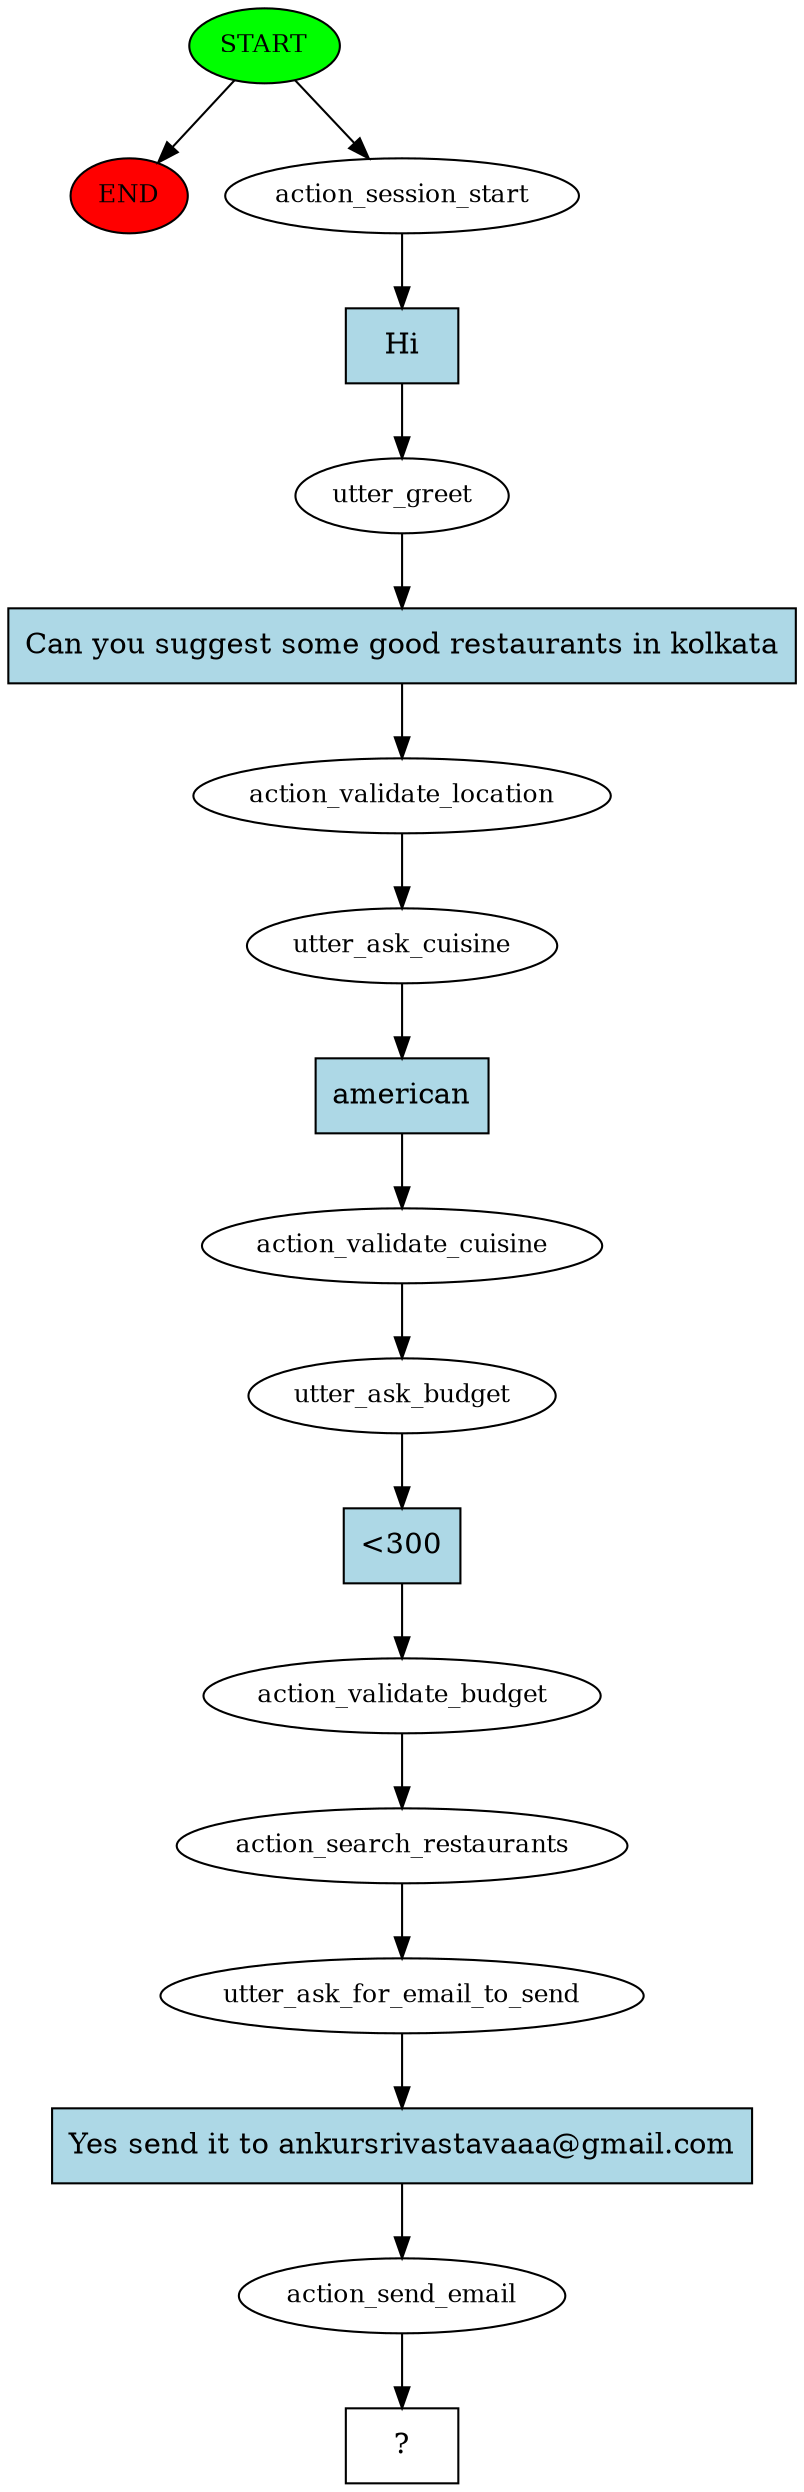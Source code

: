 digraph  {
0 [class="start active", fillcolor=green, fontsize=12, label=START, style=filled];
"-1" [class=end, fillcolor=red, fontsize=12, label=END, style=filled];
1 [class=active, fontsize=12, label=action_session_start];
2 [class=active, fontsize=12, label=utter_greet];
3 [class=active, fontsize=12, label=action_validate_location];
4 [class=active, fontsize=12, label=utter_ask_cuisine];
5 [class=active, fontsize=12, label=action_validate_cuisine];
6 [class=active, fontsize=12, label=utter_ask_budget];
7 [class=active, fontsize=12, label=action_validate_budget];
8 [class=active, fontsize=12, label=action_search_restaurants];
9 [class=active, fontsize=12, label=utter_ask_for_email_to_send];
10 [class=active, fontsize=12, label=action_send_email];
11 [class="intent dashed active", label="  ?  ", shape=rect];
12 [class="intent active", fillcolor=lightblue, label=Hi, shape=rect, style=filled];
13 [class="intent active", fillcolor=lightblue, label="Can you suggest some good restaurants in kolkata", shape=rect, style=filled];
14 [class="intent active", fillcolor=lightblue, label=american, shape=rect, style=filled];
15 [class="intent active", fillcolor=lightblue, label="<300", shape=rect, style=filled];
16 [class="intent active", fillcolor=lightblue, label="Yes send it to ankursrivastavaaa@gmail.com", shape=rect, style=filled];
0 -> "-1"  [class="", key=NONE, label=""];
0 -> 1  [class=active, key=NONE, label=""];
1 -> 12  [class=active, key=0];
2 -> 13  [class=active, key=0];
3 -> 4  [class=active, key=NONE, label=""];
4 -> 14  [class=active, key=0];
5 -> 6  [class=active, key=NONE, label=""];
6 -> 15  [class=active, key=0];
7 -> 8  [class=active, key=NONE, label=""];
8 -> 9  [class=active, key=NONE, label=""];
9 -> 16  [class=active, key=0];
10 -> 11  [class=active, key=NONE, label=""];
12 -> 2  [class=active, key=0];
13 -> 3  [class=active, key=0];
14 -> 5  [class=active, key=0];
15 -> 7  [class=active, key=0];
16 -> 10  [class=active, key=0];
}
